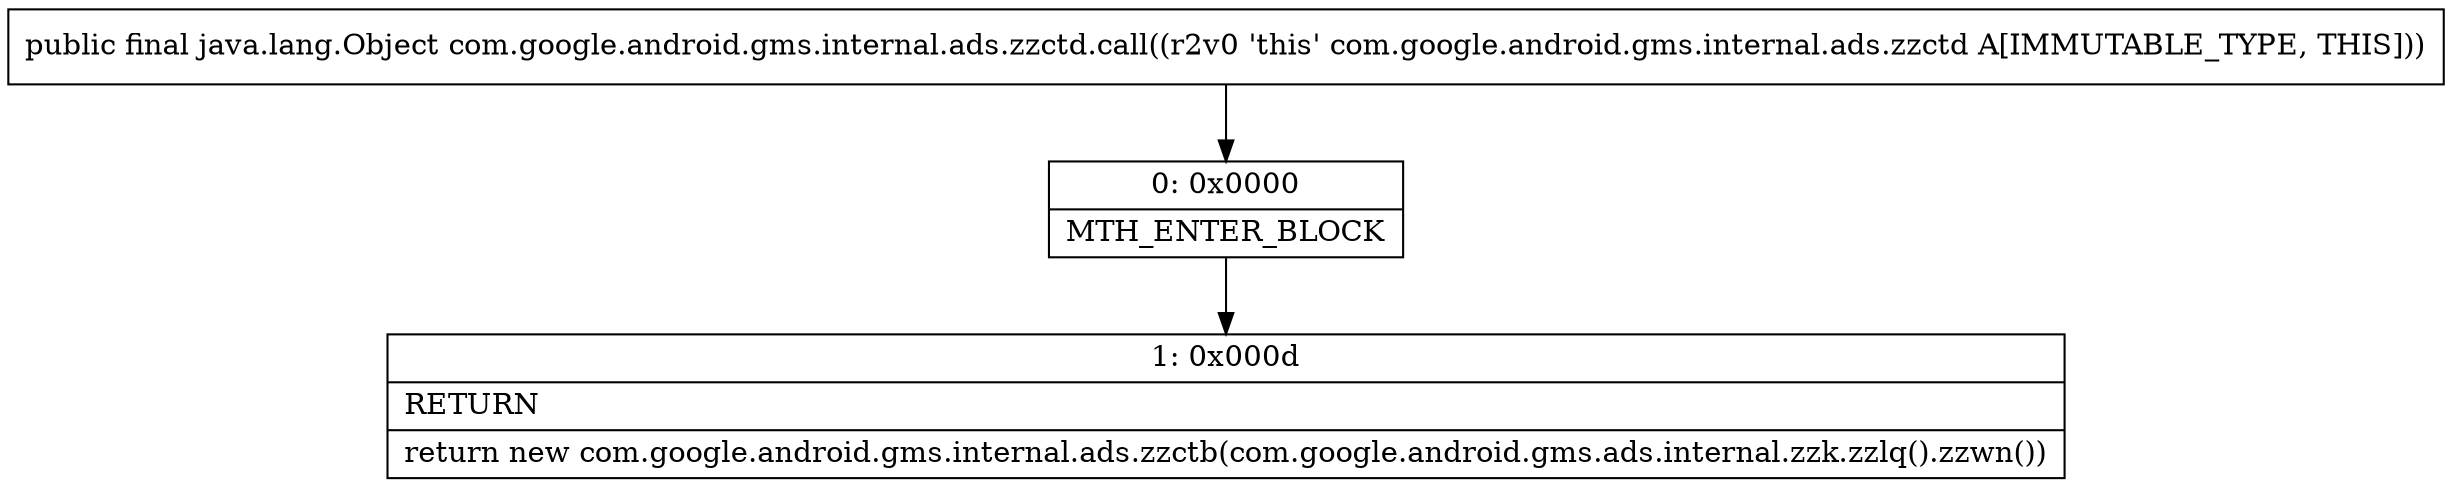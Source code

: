 digraph "CFG forcom.google.android.gms.internal.ads.zzctd.call()Ljava\/lang\/Object;" {
Node_0 [shape=record,label="{0\:\ 0x0000|MTH_ENTER_BLOCK\l}"];
Node_1 [shape=record,label="{1\:\ 0x000d|RETURN\l|return new com.google.android.gms.internal.ads.zzctb(com.google.android.gms.ads.internal.zzk.zzlq().zzwn())\l}"];
MethodNode[shape=record,label="{public final java.lang.Object com.google.android.gms.internal.ads.zzctd.call((r2v0 'this' com.google.android.gms.internal.ads.zzctd A[IMMUTABLE_TYPE, THIS])) }"];
MethodNode -> Node_0;
Node_0 -> Node_1;
}

